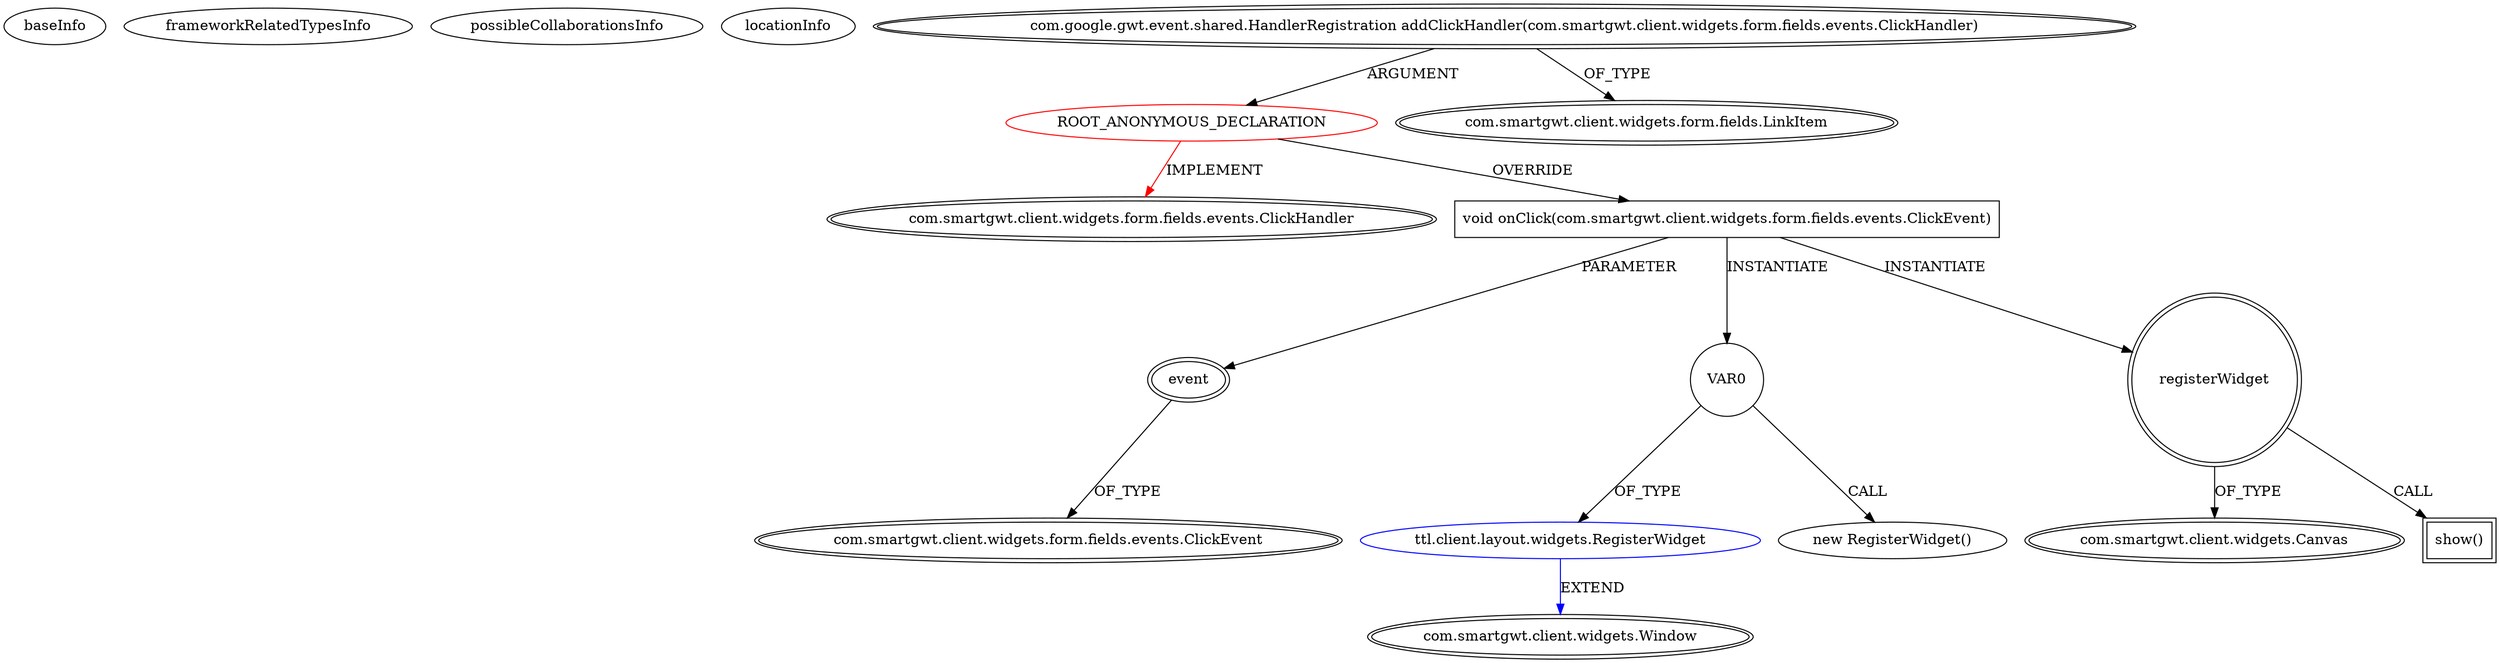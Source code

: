 digraph {
baseInfo[graphId=361,category="extension_graph",isAnonymous=true,possibleRelation=true]
frameworkRelatedTypesInfo[0="com.smartgwt.client.widgets.form.fields.events.ClickHandler"]
possibleCollaborationsInfo[0="361~OVERRIDING_METHOD_DECLARATION-INSTANTIATION-~com.smartgwt.client.widgets.form.fields.events.ClickHandler ~com.smartgwt.client.widgets.Window ~true~false"]
locationInfo[projectName="Namrack-TeachToLearn",filePath="/Namrack-TeachToLearn/TeachToLearn-master/TeachToLearn/src/ttl/client/layout/widgets/LoginWidget.java",contextSignature="void LoginWidget()",graphId="361"]
0[label="ROOT_ANONYMOUS_DECLARATION",vertexType="ROOT_ANONYMOUS_DECLARATION",isFrameworkType=false,color=red]
1[label="com.smartgwt.client.widgets.form.fields.events.ClickHandler",vertexType="FRAMEWORK_INTERFACE_TYPE",isFrameworkType=true,peripheries=2]
2[label="com.google.gwt.event.shared.HandlerRegistration addClickHandler(com.smartgwt.client.widgets.form.fields.events.ClickHandler)",vertexType="OUTSIDE_CALL",isFrameworkType=true,peripheries=2]
3[label="com.smartgwt.client.widgets.form.fields.LinkItem",vertexType="FRAMEWORK_CLASS_TYPE",isFrameworkType=true,peripheries=2]
4[label="void onClick(com.smartgwt.client.widgets.form.fields.events.ClickEvent)",vertexType="OVERRIDING_METHOD_DECLARATION",isFrameworkType=false,shape=box]
5[label="event",vertexType="PARAMETER_DECLARATION",isFrameworkType=true,peripheries=2]
6[label="com.smartgwt.client.widgets.form.fields.events.ClickEvent",vertexType="FRAMEWORK_CLASS_TYPE",isFrameworkType=true,peripheries=2]
8[label="VAR0",vertexType="VARIABLE_EXPRESION",isFrameworkType=false,shape=circle]
9[label="ttl.client.layout.widgets.RegisterWidget",vertexType="REFERENCE_CLIENT_CLASS_DECLARATION",isFrameworkType=false,color=blue]
10[label="com.smartgwt.client.widgets.Window",vertexType="FRAMEWORK_CLASS_TYPE",isFrameworkType=true,peripheries=2]
7[label="new RegisterWidget()",vertexType="CONSTRUCTOR_CALL",isFrameworkType=false]
11[label="registerWidget",vertexType="VARIABLE_EXPRESION",isFrameworkType=true,peripheries=2,shape=circle]
13[label="com.smartgwt.client.widgets.Canvas",vertexType="FRAMEWORK_CLASS_TYPE",isFrameworkType=true,peripheries=2]
12[label="show()",vertexType="INSIDE_CALL",isFrameworkType=true,peripheries=2,shape=box]
0->1[label="IMPLEMENT",color=red]
2->0[label="ARGUMENT"]
2->3[label="OF_TYPE"]
0->4[label="OVERRIDE"]
5->6[label="OF_TYPE"]
4->5[label="PARAMETER"]
4->8[label="INSTANTIATE"]
9->10[label="EXTEND",color=blue]
8->9[label="OF_TYPE"]
8->7[label="CALL"]
4->11[label="INSTANTIATE"]
11->13[label="OF_TYPE"]
11->12[label="CALL"]
}
